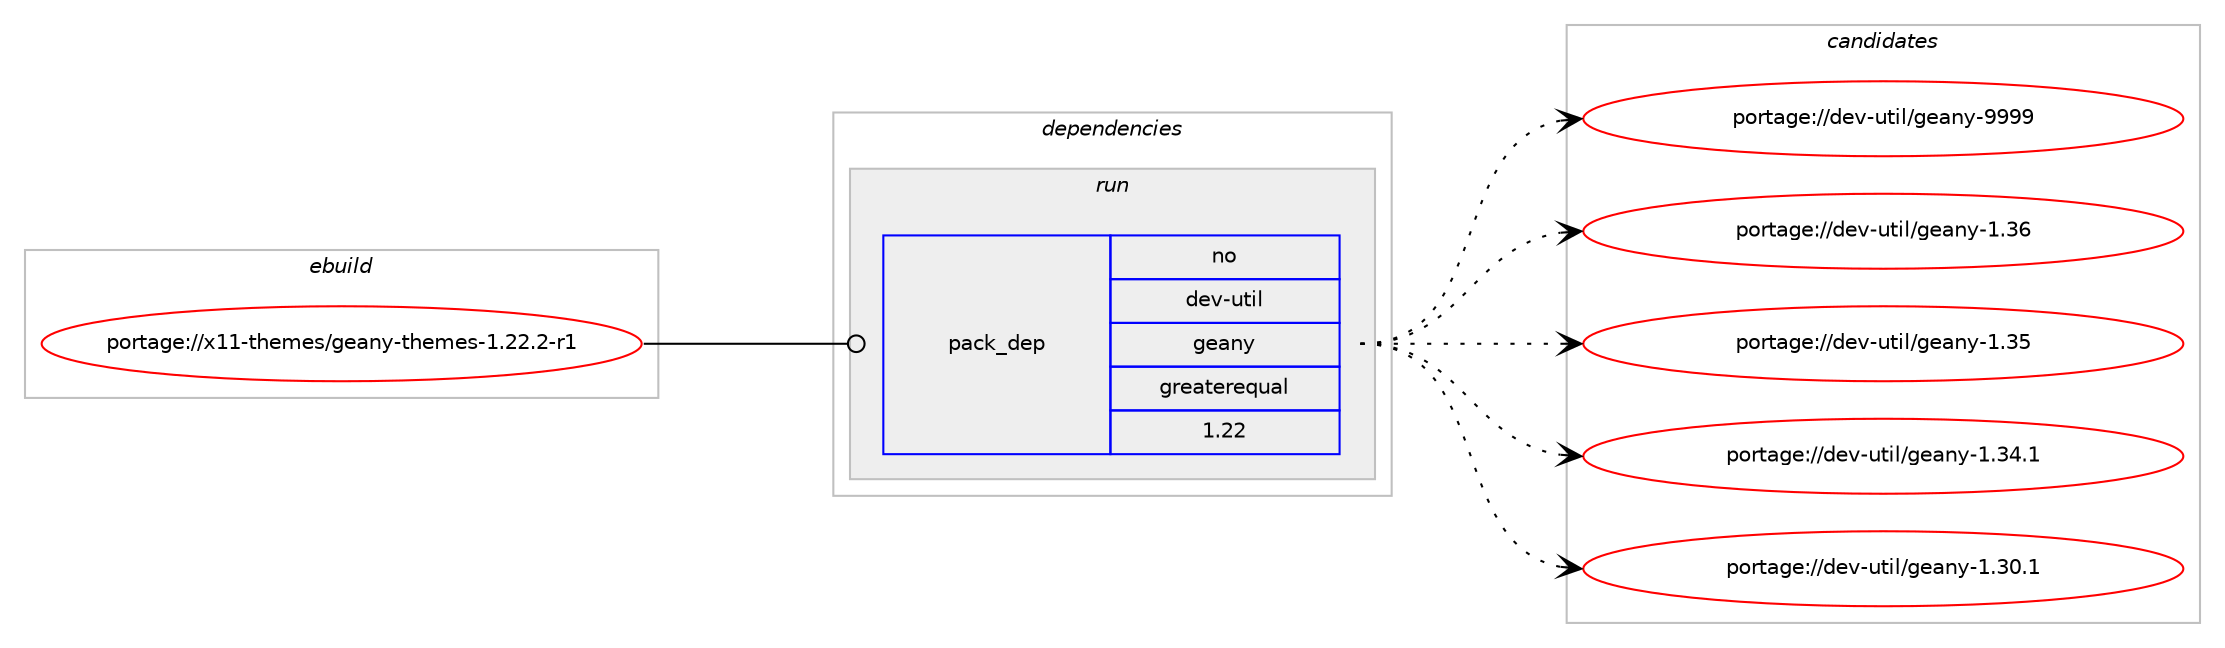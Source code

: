 digraph prolog {

# *************
# Graph options
# *************

newrank=true;
concentrate=true;
compound=true;
graph [rankdir=LR,fontname=Helvetica,fontsize=10,ranksep=1.5];#, ranksep=2.5, nodesep=0.2];
edge  [arrowhead=vee];
node  [fontname=Helvetica,fontsize=10];

# **********
# The ebuild
# **********

subgraph cluster_leftcol {
color=gray;
rank=same;
label=<<i>ebuild</i>>;
id [label="portage://x11-themes/geany-themes-1.22.2-r1", color=red, width=4, href="../x11-themes/geany-themes-1.22.2-r1.svg"];
}

# ****************
# The dependencies
# ****************

subgraph cluster_midcol {
color=gray;
label=<<i>dependencies</i>>;
subgraph cluster_compile {
fillcolor="#eeeeee";
style=filled;
label=<<i>compile</i>>;
}
subgraph cluster_compileandrun {
fillcolor="#eeeeee";
style=filled;
label=<<i>compile and run</i>>;
}
subgraph cluster_run {
fillcolor="#eeeeee";
style=filled;
label=<<i>run</i>>;
subgraph pack5092 {
dependency6078 [label=<<TABLE BORDER="0" CELLBORDER="1" CELLSPACING="0" CELLPADDING="4" WIDTH="220"><TR><TD ROWSPAN="6" CELLPADDING="30">pack_dep</TD></TR><TR><TD WIDTH="110">no</TD></TR><TR><TD>dev-util</TD></TR><TR><TD>geany</TD></TR><TR><TD>greaterequal</TD></TR><TR><TD>1.22</TD></TR></TABLE>>, shape=none, color=blue];
}
id:e -> dependency6078:w [weight=20,style="solid",arrowhead="odot"];
}
}

# **************
# The candidates
# **************

subgraph cluster_choices {
rank=same;
color=gray;
label=<<i>candidates</i>>;

subgraph choice5092 {
color=black;
nodesep=1;
choice1001011184511711610510847103101971101214557575757 [label="portage://dev-util/geany-9999", color=red, width=4,href="../dev-util/geany-9999.svg"];
choice1001011184511711610510847103101971101214549465154 [label="portage://dev-util/geany-1.36", color=red, width=4,href="../dev-util/geany-1.36.svg"];
choice1001011184511711610510847103101971101214549465153 [label="portage://dev-util/geany-1.35", color=red, width=4,href="../dev-util/geany-1.35.svg"];
choice10010111845117116105108471031019711012145494651524649 [label="portage://dev-util/geany-1.34.1", color=red, width=4,href="../dev-util/geany-1.34.1.svg"];
choice10010111845117116105108471031019711012145494651484649 [label="portage://dev-util/geany-1.30.1", color=red, width=4,href="../dev-util/geany-1.30.1.svg"];
dependency6078:e -> choice1001011184511711610510847103101971101214557575757:w [style=dotted,weight="100"];
dependency6078:e -> choice1001011184511711610510847103101971101214549465154:w [style=dotted,weight="100"];
dependency6078:e -> choice1001011184511711610510847103101971101214549465153:w [style=dotted,weight="100"];
dependency6078:e -> choice10010111845117116105108471031019711012145494651524649:w [style=dotted,weight="100"];
dependency6078:e -> choice10010111845117116105108471031019711012145494651484649:w [style=dotted,weight="100"];
}
}

}
